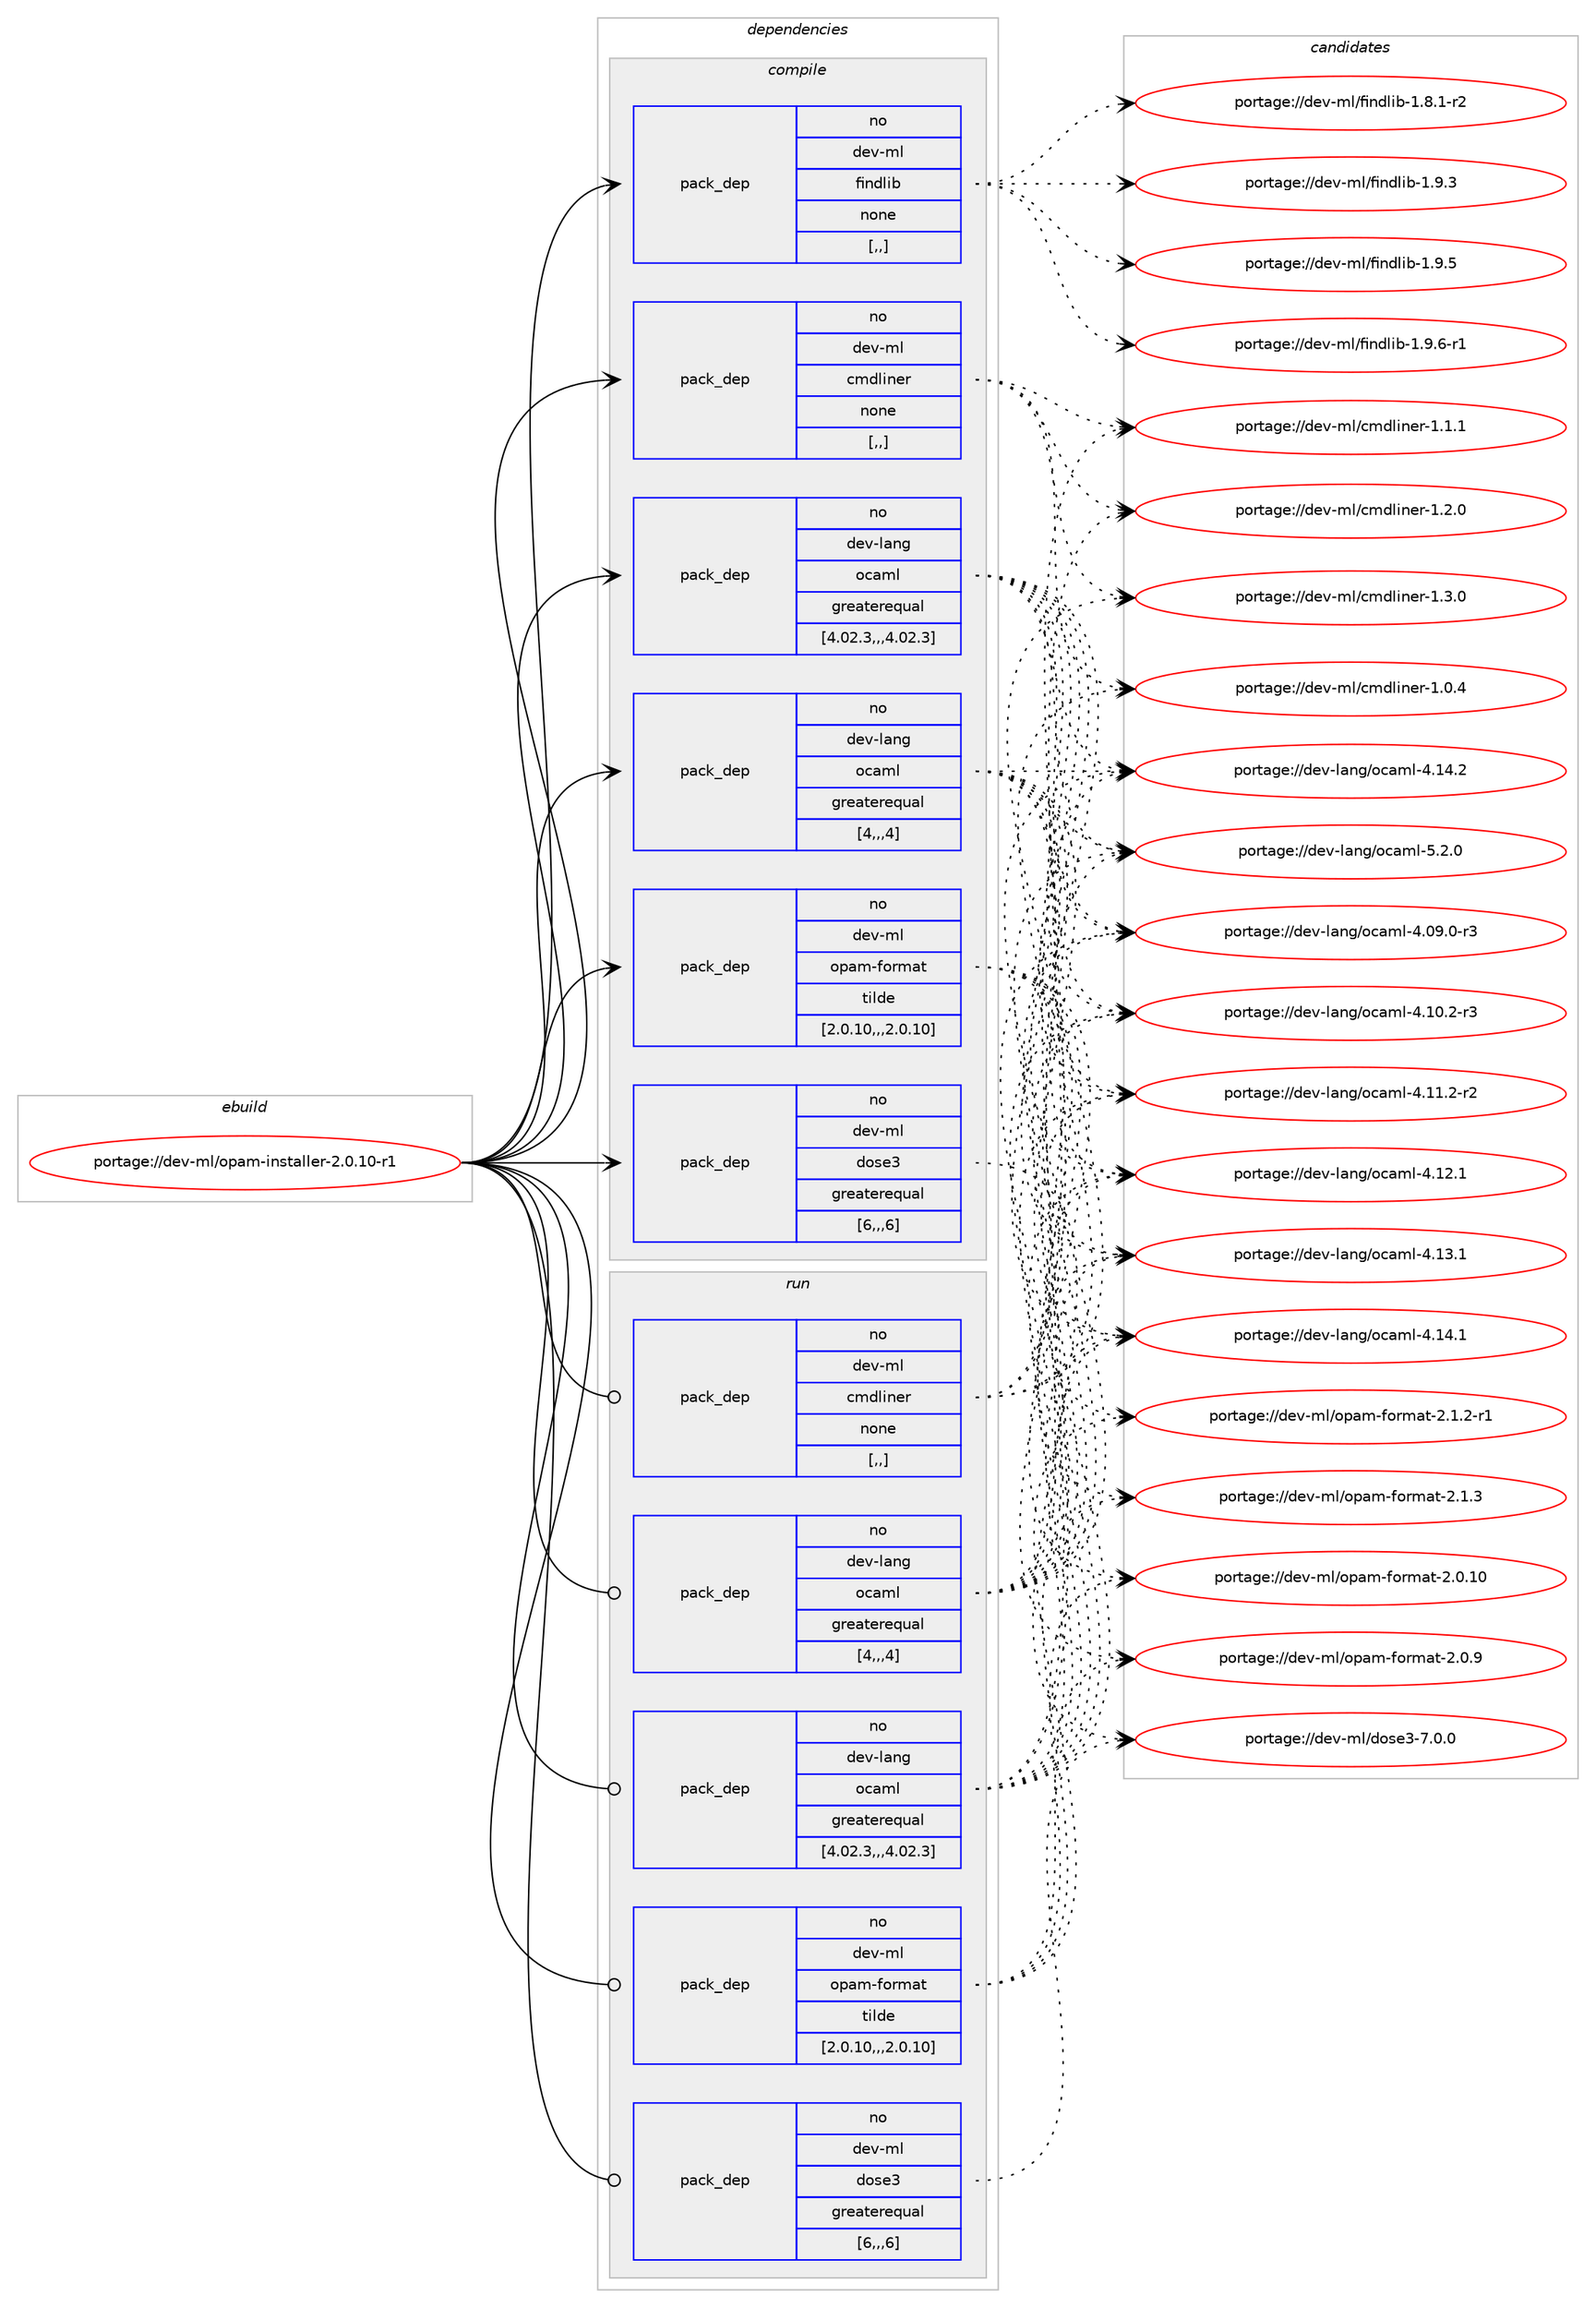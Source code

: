 digraph prolog {

# *************
# Graph options
# *************

newrank=true;
concentrate=true;
compound=true;
graph [rankdir=LR,fontname=Helvetica,fontsize=10,ranksep=1.5];#, ranksep=2.5, nodesep=0.2];
edge  [arrowhead=vee];
node  [fontname=Helvetica,fontsize=10];

# **********
# The ebuild
# **********

subgraph cluster_leftcol {
color=gray;
rank=same;
label=<<i>ebuild</i>>;
id [label="portage://dev-ml/opam-installer-2.0.10-r1", color=red, width=4, href="../dev-ml/opam-installer-2.0.10-r1.svg"];
}

# ****************
# The dependencies
# ****************

subgraph cluster_midcol {
color=gray;
label=<<i>dependencies</i>>;
subgraph cluster_compile {
fillcolor="#eeeeee";
style=filled;
label=<<i>compile</i>>;
subgraph pack88503 {
dependency118527 [label=<<TABLE BORDER="0" CELLBORDER="1" CELLSPACING="0" CELLPADDING="4" WIDTH="220"><TR><TD ROWSPAN="6" CELLPADDING="30">pack_dep</TD></TR><TR><TD WIDTH="110">no</TD></TR><TR><TD>dev-lang</TD></TR><TR><TD>ocaml</TD></TR><TR><TD>greaterequal</TD></TR><TR><TD>[4,,,4]</TD></TR></TABLE>>, shape=none, color=blue];
}
id:e -> dependency118527:w [weight=20,style="solid",arrowhead="vee"];
subgraph pack88504 {
dependency118528 [label=<<TABLE BORDER="0" CELLBORDER="1" CELLSPACING="0" CELLPADDING="4" WIDTH="220"><TR><TD ROWSPAN="6" CELLPADDING="30">pack_dep</TD></TR><TR><TD WIDTH="110">no</TD></TR><TR><TD>dev-lang</TD></TR><TR><TD>ocaml</TD></TR><TR><TD>greaterequal</TD></TR><TR><TD>[4.02.3,,,4.02.3]</TD></TR></TABLE>>, shape=none, color=blue];
}
id:e -> dependency118528:w [weight=20,style="solid",arrowhead="vee"];
subgraph pack88505 {
dependency118529 [label=<<TABLE BORDER="0" CELLBORDER="1" CELLSPACING="0" CELLPADDING="4" WIDTH="220"><TR><TD ROWSPAN="6" CELLPADDING="30">pack_dep</TD></TR><TR><TD WIDTH="110">no</TD></TR><TR><TD>dev-ml</TD></TR><TR><TD>cmdliner</TD></TR><TR><TD>none</TD></TR><TR><TD>[,,]</TD></TR></TABLE>>, shape=none, color=blue];
}
id:e -> dependency118529:w [weight=20,style="solid",arrowhead="vee"];
subgraph pack88506 {
dependency118530 [label=<<TABLE BORDER="0" CELLBORDER="1" CELLSPACING="0" CELLPADDING="4" WIDTH="220"><TR><TD ROWSPAN="6" CELLPADDING="30">pack_dep</TD></TR><TR><TD WIDTH="110">no</TD></TR><TR><TD>dev-ml</TD></TR><TR><TD>dose3</TD></TR><TR><TD>greaterequal</TD></TR><TR><TD>[6,,,6]</TD></TR></TABLE>>, shape=none, color=blue];
}
id:e -> dependency118530:w [weight=20,style="solid",arrowhead="vee"];
subgraph pack88507 {
dependency118531 [label=<<TABLE BORDER="0" CELLBORDER="1" CELLSPACING="0" CELLPADDING="4" WIDTH="220"><TR><TD ROWSPAN="6" CELLPADDING="30">pack_dep</TD></TR><TR><TD WIDTH="110">no</TD></TR><TR><TD>dev-ml</TD></TR><TR><TD>findlib</TD></TR><TR><TD>none</TD></TR><TR><TD>[,,]</TD></TR></TABLE>>, shape=none, color=blue];
}
id:e -> dependency118531:w [weight=20,style="solid",arrowhead="vee"];
subgraph pack88508 {
dependency118532 [label=<<TABLE BORDER="0" CELLBORDER="1" CELLSPACING="0" CELLPADDING="4" WIDTH="220"><TR><TD ROWSPAN="6" CELLPADDING="30">pack_dep</TD></TR><TR><TD WIDTH="110">no</TD></TR><TR><TD>dev-ml</TD></TR><TR><TD>opam-format</TD></TR><TR><TD>tilde</TD></TR><TR><TD>[2.0.10,,,2.0.10]</TD></TR></TABLE>>, shape=none, color=blue];
}
id:e -> dependency118532:w [weight=20,style="solid",arrowhead="vee"];
}
subgraph cluster_compileandrun {
fillcolor="#eeeeee";
style=filled;
label=<<i>compile and run</i>>;
}
subgraph cluster_run {
fillcolor="#eeeeee";
style=filled;
label=<<i>run</i>>;
subgraph pack88509 {
dependency118533 [label=<<TABLE BORDER="0" CELLBORDER="1" CELLSPACING="0" CELLPADDING="4" WIDTH="220"><TR><TD ROWSPAN="6" CELLPADDING="30">pack_dep</TD></TR><TR><TD WIDTH="110">no</TD></TR><TR><TD>dev-lang</TD></TR><TR><TD>ocaml</TD></TR><TR><TD>greaterequal</TD></TR><TR><TD>[4,,,4]</TD></TR></TABLE>>, shape=none, color=blue];
}
id:e -> dependency118533:w [weight=20,style="solid",arrowhead="odot"];
subgraph pack88510 {
dependency118534 [label=<<TABLE BORDER="0" CELLBORDER="1" CELLSPACING="0" CELLPADDING="4" WIDTH="220"><TR><TD ROWSPAN="6" CELLPADDING="30">pack_dep</TD></TR><TR><TD WIDTH="110">no</TD></TR><TR><TD>dev-lang</TD></TR><TR><TD>ocaml</TD></TR><TR><TD>greaterequal</TD></TR><TR><TD>[4.02.3,,,4.02.3]</TD></TR></TABLE>>, shape=none, color=blue];
}
id:e -> dependency118534:w [weight=20,style="solid",arrowhead="odot"];
subgraph pack88511 {
dependency118535 [label=<<TABLE BORDER="0" CELLBORDER="1" CELLSPACING="0" CELLPADDING="4" WIDTH="220"><TR><TD ROWSPAN="6" CELLPADDING="30">pack_dep</TD></TR><TR><TD WIDTH="110">no</TD></TR><TR><TD>dev-ml</TD></TR><TR><TD>cmdliner</TD></TR><TR><TD>none</TD></TR><TR><TD>[,,]</TD></TR></TABLE>>, shape=none, color=blue];
}
id:e -> dependency118535:w [weight=20,style="solid",arrowhead="odot"];
subgraph pack88512 {
dependency118536 [label=<<TABLE BORDER="0" CELLBORDER="1" CELLSPACING="0" CELLPADDING="4" WIDTH="220"><TR><TD ROWSPAN="6" CELLPADDING="30">pack_dep</TD></TR><TR><TD WIDTH="110">no</TD></TR><TR><TD>dev-ml</TD></TR><TR><TD>dose3</TD></TR><TR><TD>greaterequal</TD></TR><TR><TD>[6,,,6]</TD></TR></TABLE>>, shape=none, color=blue];
}
id:e -> dependency118536:w [weight=20,style="solid",arrowhead="odot"];
subgraph pack88513 {
dependency118537 [label=<<TABLE BORDER="0" CELLBORDER="1" CELLSPACING="0" CELLPADDING="4" WIDTH="220"><TR><TD ROWSPAN="6" CELLPADDING="30">pack_dep</TD></TR><TR><TD WIDTH="110">no</TD></TR><TR><TD>dev-ml</TD></TR><TR><TD>opam-format</TD></TR><TR><TD>tilde</TD></TR><TR><TD>[2.0.10,,,2.0.10]</TD></TR></TABLE>>, shape=none, color=blue];
}
id:e -> dependency118537:w [weight=20,style="solid",arrowhead="odot"];
}
}

# **************
# The candidates
# **************

subgraph cluster_choices {
rank=same;
color=gray;
label=<<i>candidates</i>>;

subgraph choice88503 {
color=black;
nodesep=1;
choice1001011184510897110103471119997109108455246485746484511451 [label="portage://dev-lang/ocaml-4.09.0-r3", color=red, width=4,href="../dev-lang/ocaml-4.09.0-r3.svg"];
choice1001011184510897110103471119997109108455246494846504511451 [label="portage://dev-lang/ocaml-4.10.2-r3", color=red, width=4,href="../dev-lang/ocaml-4.10.2-r3.svg"];
choice1001011184510897110103471119997109108455246494946504511450 [label="portage://dev-lang/ocaml-4.11.2-r2", color=red, width=4,href="../dev-lang/ocaml-4.11.2-r2.svg"];
choice100101118451089711010347111999710910845524649504649 [label="portage://dev-lang/ocaml-4.12.1", color=red, width=4,href="../dev-lang/ocaml-4.12.1.svg"];
choice100101118451089711010347111999710910845524649514649 [label="portage://dev-lang/ocaml-4.13.1", color=red, width=4,href="../dev-lang/ocaml-4.13.1.svg"];
choice100101118451089711010347111999710910845524649524649 [label="portage://dev-lang/ocaml-4.14.1", color=red, width=4,href="../dev-lang/ocaml-4.14.1.svg"];
choice100101118451089711010347111999710910845524649524650 [label="portage://dev-lang/ocaml-4.14.2", color=red, width=4,href="../dev-lang/ocaml-4.14.2.svg"];
choice1001011184510897110103471119997109108455346504648 [label="portage://dev-lang/ocaml-5.2.0", color=red, width=4,href="../dev-lang/ocaml-5.2.0.svg"];
dependency118527:e -> choice1001011184510897110103471119997109108455246485746484511451:w [style=dotted,weight="100"];
dependency118527:e -> choice1001011184510897110103471119997109108455246494846504511451:w [style=dotted,weight="100"];
dependency118527:e -> choice1001011184510897110103471119997109108455246494946504511450:w [style=dotted,weight="100"];
dependency118527:e -> choice100101118451089711010347111999710910845524649504649:w [style=dotted,weight="100"];
dependency118527:e -> choice100101118451089711010347111999710910845524649514649:w [style=dotted,weight="100"];
dependency118527:e -> choice100101118451089711010347111999710910845524649524649:w [style=dotted,weight="100"];
dependency118527:e -> choice100101118451089711010347111999710910845524649524650:w [style=dotted,weight="100"];
dependency118527:e -> choice1001011184510897110103471119997109108455346504648:w [style=dotted,weight="100"];
}
subgraph choice88504 {
color=black;
nodesep=1;
choice1001011184510897110103471119997109108455246485746484511451 [label="portage://dev-lang/ocaml-4.09.0-r3", color=red, width=4,href="../dev-lang/ocaml-4.09.0-r3.svg"];
choice1001011184510897110103471119997109108455246494846504511451 [label="portage://dev-lang/ocaml-4.10.2-r3", color=red, width=4,href="../dev-lang/ocaml-4.10.2-r3.svg"];
choice1001011184510897110103471119997109108455246494946504511450 [label="portage://dev-lang/ocaml-4.11.2-r2", color=red, width=4,href="../dev-lang/ocaml-4.11.2-r2.svg"];
choice100101118451089711010347111999710910845524649504649 [label="portage://dev-lang/ocaml-4.12.1", color=red, width=4,href="../dev-lang/ocaml-4.12.1.svg"];
choice100101118451089711010347111999710910845524649514649 [label="portage://dev-lang/ocaml-4.13.1", color=red, width=4,href="../dev-lang/ocaml-4.13.1.svg"];
choice100101118451089711010347111999710910845524649524649 [label="portage://dev-lang/ocaml-4.14.1", color=red, width=4,href="../dev-lang/ocaml-4.14.1.svg"];
choice100101118451089711010347111999710910845524649524650 [label="portage://dev-lang/ocaml-4.14.2", color=red, width=4,href="../dev-lang/ocaml-4.14.2.svg"];
choice1001011184510897110103471119997109108455346504648 [label="portage://dev-lang/ocaml-5.2.0", color=red, width=4,href="../dev-lang/ocaml-5.2.0.svg"];
dependency118528:e -> choice1001011184510897110103471119997109108455246485746484511451:w [style=dotted,weight="100"];
dependency118528:e -> choice1001011184510897110103471119997109108455246494846504511451:w [style=dotted,weight="100"];
dependency118528:e -> choice1001011184510897110103471119997109108455246494946504511450:w [style=dotted,weight="100"];
dependency118528:e -> choice100101118451089711010347111999710910845524649504649:w [style=dotted,weight="100"];
dependency118528:e -> choice100101118451089711010347111999710910845524649514649:w [style=dotted,weight="100"];
dependency118528:e -> choice100101118451089711010347111999710910845524649524649:w [style=dotted,weight="100"];
dependency118528:e -> choice100101118451089711010347111999710910845524649524650:w [style=dotted,weight="100"];
dependency118528:e -> choice1001011184510897110103471119997109108455346504648:w [style=dotted,weight="100"];
}
subgraph choice88505 {
color=black;
nodesep=1;
choice100101118451091084799109100108105110101114454946484652 [label="portage://dev-ml/cmdliner-1.0.4", color=red, width=4,href="../dev-ml/cmdliner-1.0.4.svg"];
choice100101118451091084799109100108105110101114454946494649 [label="portage://dev-ml/cmdliner-1.1.1", color=red, width=4,href="../dev-ml/cmdliner-1.1.1.svg"];
choice100101118451091084799109100108105110101114454946504648 [label="portage://dev-ml/cmdliner-1.2.0", color=red, width=4,href="../dev-ml/cmdliner-1.2.0.svg"];
choice100101118451091084799109100108105110101114454946514648 [label="portage://dev-ml/cmdliner-1.3.0", color=red, width=4,href="../dev-ml/cmdliner-1.3.0.svg"];
dependency118529:e -> choice100101118451091084799109100108105110101114454946484652:w [style=dotted,weight="100"];
dependency118529:e -> choice100101118451091084799109100108105110101114454946494649:w [style=dotted,weight="100"];
dependency118529:e -> choice100101118451091084799109100108105110101114454946504648:w [style=dotted,weight="100"];
dependency118529:e -> choice100101118451091084799109100108105110101114454946514648:w [style=dotted,weight="100"];
}
subgraph choice88506 {
color=black;
nodesep=1;
choice100101118451091084710011111510151455546484648 [label="portage://dev-ml/dose3-7.0.0", color=red, width=4,href="../dev-ml/dose3-7.0.0.svg"];
dependency118530:e -> choice100101118451091084710011111510151455546484648:w [style=dotted,weight="100"];
}
subgraph choice88507 {
color=black;
nodesep=1;
choice1001011184510910847102105110100108105984549465646494511450 [label="portage://dev-ml/findlib-1.8.1-r2", color=red, width=4,href="../dev-ml/findlib-1.8.1-r2.svg"];
choice100101118451091084710210511010010810598454946574651 [label="portage://dev-ml/findlib-1.9.3", color=red, width=4,href="../dev-ml/findlib-1.9.3.svg"];
choice100101118451091084710210511010010810598454946574653 [label="portage://dev-ml/findlib-1.9.5", color=red, width=4,href="../dev-ml/findlib-1.9.5.svg"];
choice1001011184510910847102105110100108105984549465746544511449 [label="portage://dev-ml/findlib-1.9.6-r1", color=red, width=4,href="../dev-ml/findlib-1.9.6-r1.svg"];
dependency118531:e -> choice1001011184510910847102105110100108105984549465646494511450:w [style=dotted,weight="100"];
dependency118531:e -> choice100101118451091084710210511010010810598454946574651:w [style=dotted,weight="100"];
dependency118531:e -> choice100101118451091084710210511010010810598454946574653:w [style=dotted,weight="100"];
dependency118531:e -> choice1001011184510910847102105110100108105984549465746544511449:w [style=dotted,weight="100"];
}
subgraph choice88508 {
color=black;
nodesep=1;
choice100101118451091084711111297109451021111141099711645504648464948 [label="portage://dev-ml/opam-format-2.0.10", color=red, width=4,href="../dev-ml/opam-format-2.0.10.svg"];
choice1001011184510910847111112971094510211111410997116455046484657 [label="portage://dev-ml/opam-format-2.0.9", color=red, width=4,href="../dev-ml/opam-format-2.0.9.svg"];
choice10010111845109108471111129710945102111114109971164550464946504511449 [label="portage://dev-ml/opam-format-2.1.2-r1", color=red, width=4,href="../dev-ml/opam-format-2.1.2-r1.svg"];
choice1001011184510910847111112971094510211111410997116455046494651 [label="portage://dev-ml/opam-format-2.1.3", color=red, width=4,href="../dev-ml/opam-format-2.1.3.svg"];
dependency118532:e -> choice100101118451091084711111297109451021111141099711645504648464948:w [style=dotted,weight="100"];
dependency118532:e -> choice1001011184510910847111112971094510211111410997116455046484657:w [style=dotted,weight="100"];
dependency118532:e -> choice10010111845109108471111129710945102111114109971164550464946504511449:w [style=dotted,weight="100"];
dependency118532:e -> choice1001011184510910847111112971094510211111410997116455046494651:w [style=dotted,weight="100"];
}
subgraph choice88509 {
color=black;
nodesep=1;
choice1001011184510897110103471119997109108455246485746484511451 [label="portage://dev-lang/ocaml-4.09.0-r3", color=red, width=4,href="../dev-lang/ocaml-4.09.0-r3.svg"];
choice1001011184510897110103471119997109108455246494846504511451 [label="portage://dev-lang/ocaml-4.10.2-r3", color=red, width=4,href="../dev-lang/ocaml-4.10.2-r3.svg"];
choice1001011184510897110103471119997109108455246494946504511450 [label="portage://dev-lang/ocaml-4.11.2-r2", color=red, width=4,href="../dev-lang/ocaml-4.11.2-r2.svg"];
choice100101118451089711010347111999710910845524649504649 [label="portage://dev-lang/ocaml-4.12.1", color=red, width=4,href="../dev-lang/ocaml-4.12.1.svg"];
choice100101118451089711010347111999710910845524649514649 [label="portage://dev-lang/ocaml-4.13.1", color=red, width=4,href="../dev-lang/ocaml-4.13.1.svg"];
choice100101118451089711010347111999710910845524649524649 [label="portage://dev-lang/ocaml-4.14.1", color=red, width=4,href="../dev-lang/ocaml-4.14.1.svg"];
choice100101118451089711010347111999710910845524649524650 [label="portage://dev-lang/ocaml-4.14.2", color=red, width=4,href="../dev-lang/ocaml-4.14.2.svg"];
choice1001011184510897110103471119997109108455346504648 [label="portage://dev-lang/ocaml-5.2.0", color=red, width=4,href="../dev-lang/ocaml-5.2.0.svg"];
dependency118533:e -> choice1001011184510897110103471119997109108455246485746484511451:w [style=dotted,weight="100"];
dependency118533:e -> choice1001011184510897110103471119997109108455246494846504511451:w [style=dotted,weight="100"];
dependency118533:e -> choice1001011184510897110103471119997109108455246494946504511450:w [style=dotted,weight="100"];
dependency118533:e -> choice100101118451089711010347111999710910845524649504649:w [style=dotted,weight="100"];
dependency118533:e -> choice100101118451089711010347111999710910845524649514649:w [style=dotted,weight="100"];
dependency118533:e -> choice100101118451089711010347111999710910845524649524649:w [style=dotted,weight="100"];
dependency118533:e -> choice100101118451089711010347111999710910845524649524650:w [style=dotted,weight="100"];
dependency118533:e -> choice1001011184510897110103471119997109108455346504648:w [style=dotted,weight="100"];
}
subgraph choice88510 {
color=black;
nodesep=1;
choice1001011184510897110103471119997109108455246485746484511451 [label="portage://dev-lang/ocaml-4.09.0-r3", color=red, width=4,href="../dev-lang/ocaml-4.09.0-r3.svg"];
choice1001011184510897110103471119997109108455246494846504511451 [label="portage://dev-lang/ocaml-4.10.2-r3", color=red, width=4,href="../dev-lang/ocaml-4.10.2-r3.svg"];
choice1001011184510897110103471119997109108455246494946504511450 [label="portage://dev-lang/ocaml-4.11.2-r2", color=red, width=4,href="../dev-lang/ocaml-4.11.2-r2.svg"];
choice100101118451089711010347111999710910845524649504649 [label="portage://dev-lang/ocaml-4.12.1", color=red, width=4,href="../dev-lang/ocaml-4.12.1.svg"];
choice100101118451089711010347111999710910845524649514649 [label="portage://dev-lang/ocaml-4.13.1", color=red, width=4,href="../dev-lang/ocaml-4.13.1.svg"];
choice100101118451089711010347111999710910845524649524649 [label="portage://dev-lang/ocaml-4.14.1", color=red, width=4,href="../dev-lang/ocaml-4.14.1.svg"];
choice100101118451089711010347111999710910845524649524650 [label="portage://dev-lang/ocaml-4.14.2", color=red, width=4,href="../dev-lang/ocaml-4.14.2.svg"];
choice1001011184510897110103471119997109108455346504648 [label="portage://dev-lang/ocaml-5.2.0", color=red, width=4,href="../dev-lang/ocaml-5.2.0.svg"];
dependency118534:e -> choice1001011184510897110103471119997109108455246485746484511451:w [style=dotted,weight="100"];
dependency118534:e -> choice1001011184510897110103471119997109108455246494846504511451:w [style=dotted,weight="100"];
dependency118534:e -> choice1001011184510897110103471119997109108455246494946504511450:w [style=dotted,weight="100"];
dependency118534:e -> choice100101118451089711010347111999710910845524649504649:w [style=dotted,weight="100"];
dependency118534:e -> choice100101118451089711010347111999710910845524649514649:w [style=dotted,weight="100"];
dependency118534:e -> choice100101118451089711010347111999710910845524649524649:w [style=dotted,weight="100"];
dependency118534:e -> choice100101118451089711010347111999710910845524649524650:w [style=dotted,weight="100"];
dependency118534:e -> choice1001011184510897110103471119997109108455346504648:w [style=dotted,weight="100"];
}
subgraph choice88511 {
color=black;
nodesep=1;
choice100101118451091084799109100108105110101114454946484652 [label="portage://dev-ml/cmdliner-1.0.4", color=red, width=4,href="../dev-ml/cmdliner-1.0.4.svg"];
choice100101118451091084799109100108105110101114454946494649 [label="portage://dev-ml/cmdliner-1.1.1", color=red, width=4,href="../dev-ml/cmdliner-1.1.1.svg"];
choice100101118451091084799109100108105110101114454946504648 [label="portage://dev-ml/cmdliner-1.2.0", color=red, width=4,href="../dev-ml/cmdliner-1.2.0.svg"];
choice100101118451091084799109100108105110101114454946514648 [label="portage://dev-ml/cmdliner-1.3.0", color=red, width=4,href="../dev-ml/cmdliner-1.3.0.svg"];
dependency118535:e -> choice100101118451091084799109100108105110101114454946484652:w [style=dotted,weight="100"];
dependency118535:e -> choice100101118451091084799109100108105110101114454946494649:w [style=dotted,weight="100"];
dependency118535:e -> choice100101118451091084799109100108105110101114454946504648:w [style=dotted,weight="100"];
dependency118535:e -> choice100101118451091084799109100108105110101114454946514648:w [style=dotted,weight="100"];
}
subgraph choice88512 {
color=black;
nodesep=1;
choice100101118451091084710011111510151455546484648 [label="portage://dev-ml/dose3-7.0.0", color=red, width=4,href="../dev-ml/dose3-7.0.0.svg"];
dependency118536:e -> choice100101118451091084710011111510151455546484648:w [style=dotted,weight="100"];
}
subgraph choice88513 {
color=black;
nodesep=1;
choice100101118451091084711111297109451021111141099711645504648464948 [label="portage://dev-ml/opam-format-2.0.10", color=red, width=4,href="../dev-ml/opam-format-2.0.10.svg"];
choice1001011184510910847111112971094510211111410997116455046484657 [label="portage://dev-ml/opam-format-2.0.9", color=red, width=4,href="../dev-ml/opam-format-2.0.9.svg"];
choice10010111845109108471111129710945102111114109971164550464946504511449 [label="portage://dev-ml/opam-format-2.1.2-r1", color=red, width=4,href="../dev-ml/opam-format-2.1.2-r1.svg"];
choice1001011184510910847111112971094510211111410997116455046494651 [label="portage://dev-ml/opam-format-2.1.3", color=red, width=4,href="../dev-ml/opam-format-2.1.3.svg"];
dependency118537:e -> choice100101118451091084711111297109451021111141099711645504648464948:w [style=dotted,weight="100"];
dependency118537:e -> choice1001011184510910847111112971094510211111410997116455046484657:w [style=dotted,weight="100"];
dependency118537:e -> choice10010111845109108471111129710945102111114109971164550464946504511449:w [style=dotted,weight="100"];
dependency118537:e -> choice1001011184510910847111112971094510211111410997116455046494651:w [style=dotted,weight="100"];
}
}

}
